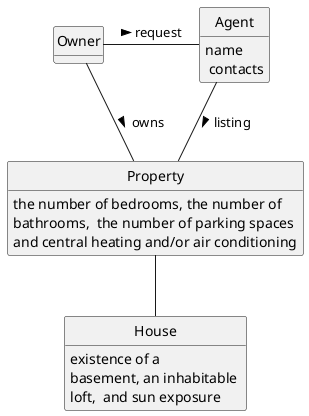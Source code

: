 @startuml
skinparam monochrome true
skinparam packageStyle rectangle
skinparam shadowing false

'left to right direction

skinparam classAttributeIconSize 0

hide circle
hide methods


'title Domain Model

'class Platform {
'  -description
'}

class Owner

class House{
existence of a
basement, an inhabitable \nloft,  and sun exposure
}

class Property  {
    the number of bedrooms, the number of \nbathrooms,  the number of parking spaces \nand central heating and/or air conditioning
}

class Agent {
    name \n contacts

}

'class User {
'    name
'    email
'    password
'}

'Platform  -- "*" Owner : has registered >
'Platform -- "*" Category : defines >
Owner  -Agent : request >
Owner  - Property: owns >
'Property  --  Real Estate Agent: created by >
Agent  --  Property : listing >
'Agent  --  User: acts as >
Property -- House
@enduml